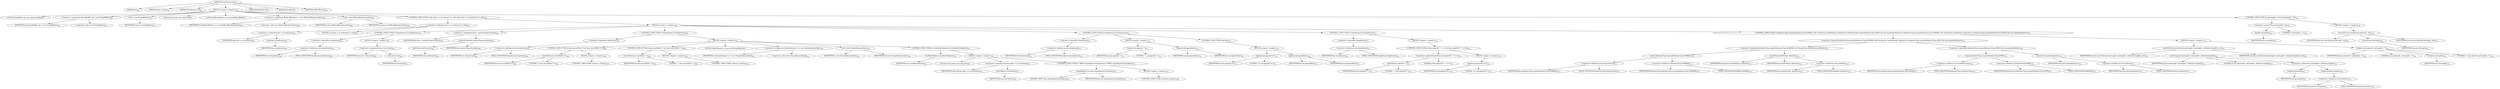 digraph "runStatements" {  
"744" [label = <(METHOD,runStatements)<SUB>483</SUB>> ]
"58" [label = <(PARAM,this)<SUB>483</SUB>> ]
"745" [label = <(PARAM,Reader reader)<SUB>483</SUB>> ]
"746" [label = <(PARAM,PrintStream out)<SUB>483</SUB>> ]
"747" [label = <(BLOCK,&lt;empty&gt;,&lt;empty&gt;)<SUB>484</SUB>> ]
"54" [label = <(LOCAL,StringBuffer sql: java.lang.StringBuffer)> ]
"748" [label = <(&lt;operator&gt;.assignment,StringBuffer sql = new StringBuffer())<SUB>485</SUB>> ]
"749" [label = <(IDENTIFIER,sql,StringBuffer sql = new StringBuffer())<SUB>485</SUB>> ]
"750" [label = <(&lt;operator&gt;.alloc,new StringBuffer())<SUB>485</SUB>> ]
"751" [label = <(&lt;init&gt;,new StringBuffer())<SUB>485</SUB>> ]
"53" [label = <(IDENTIFIER,sql,new StringBuffer())<SUB>485</SUB>> ]
"752" [label = <(LOCAL,String line: java.lang.String)> ]
"56" [label = <(LOCAL,BufferedReader in: java.io.BufferedReader)> ]
"753" [label = <(&lt;operator&gt;.assignment,BufferedReader in = new BufferedReader(reader))<SUB>488</SUB>> ]
"754" [label = <(IDENTIFIER,in,BufferedReader in = new BufferedReader(reader))<SUB>488</SUB>> ]
"755" [label = <(&lt;operator&gt;.alloc,new BufferedReader(reader))<SUB>488</SUB>> ]
"756" [label = <(&lt;init&gt;,new BufferedReader(reader))<SUB>488</SUB>> ]
"55" [label = <(IDENTIFIER,in,new BufferedReader(reader))<SUB>488</SUB>> ]
"757" [label = <(IDENTIFIER,reader,new BufferedReader(reader))<SUB>488</SUB>> ]
"758" [label = <(CONTROL_STRUCTURE,while ((line = in.readLine()) != null),while ((line = in.readLine()) != null))<SUB>490</SUB>> ]
"759" [label = <(&lt;operator&gt;.notEquals,(line = in.readLine()) != null)<SUB>490</SUB>> ]
"760" [label = <(&lt;operator&gt;.assignment,line = in.readLine())<SUB>490</SUB>> ]
"761" [label = <(IDENTIFIER,line,line = in.readLine())<SUB>490</SUB>> ]
"762" [label = <(readLine,in.readLine())<SUB>490</SUB>> ]
"763" [label = <(IDENTIFIER,in,in.readLine())<SUB>490</SUB>> ]
"764" [label = <(LITERAL,null,(line = in.readLine()) != null)<SUB>490</SUB>> ]
"765" [label = <(BLOCK,&lt;empty&gt;,&lt;empty&gt;)<SUB>490</SUB>> ]
"766" [label = <(CONTROL_STRUCTURE,if (!keepformat),if (!keepformat))<SUB>491</SUB>> ]
"767" [label = <(&lt;operator&gt;.logicalNot,!keepformat)<SUB>491</SUB>> ]
"768" [label = <(&lt;operator&gt;.fieldAccess,this.keepformat)<SUB>491</SUB>> ]
"769" [label = <(IDENTIFIER,this,!keepformat)<SUB>491</SUB>> ]
"770" [label = <(FIELD_IDENTIFIER,keepformat,keepformat)<SUB>491</SUB>> ]
"771" [label = <(BLOCK,&lt;empty&gt;,&lt;empty&gt;)<SUB>491</SUB>> ]
"772" [label = <(&lt;operator&gt;.assignment,line = line.trim())<SUB>492</SUB>> ]
"773" [label = <(IDENTIFIER,line,line = line.trim())<SUB>492</SUB>> ]
"774" [label = <(trim,line.trim())<SUB>492</SUB>> ]
"775" [label = <(IDENTIFIER,line,line.trim())<SUB>492</SUB>> ]
"776" [label = <(&lt;operator&gt;.assignment,line = replaceProperties(line))<SUB>494</SUB>> ]
"777" [label = <(IDENTIFIER,line,line = replaceProperties(line))<SUB>494</SUB>> ]
"778" [label = <(replaceProperties,replaceProperties(line))<SUB>494</SUB>> ]
"779" [label = <(getProject,getProject())<SUB>494</SUB>> ]
"57" [label = <(IDENTIFIER,this,getProject())<SUB>494</SUB>> ]
"780" [label = <(IDENTIFIER,line,replaceProperties(line))<SUB>494</SUB>> ]
"781" [label = <(CONTROL_STRUCTURE,if (!keepformat),if (!keepformat))<SUB>495</SUB>> ]
"782" [label = <(&lt;operator&gt;.logicalNot,!keepformat)<SUB>495</SUB>> ]
"783" [label = <(&lt;operator&gt;.fieldAccess,this.keepformat)<SUB>495</SUB>> ]
"784" [label = <(IDENTIFIER,this,!keepformat)<SUB>495</SUB>> ]
"785" [label = <(FIELD_IDENTIFIER,keepformat,keepformat)<SUB>495</SUB>> ]
"786" [label = <(BLOCK,&lt;empty&gt;,&lt;empty&gt;)<SUB>495</SUB>> ]
"787" [label = <(CONTROL_STRUCTURE,if (line.startsWith(&quot;//&quot;)),if (line.startsWith(&quot;//&quot;)))<SUB>496</SUB>> ]
"788" [label = <(startsWith,line.startsWith(&quot;//&quot;))<SUB>496</SUB>> ]
"789" [label = <(IDENTIFIER,line,line.startsWith(&quot;//&quot;))<SUB>496</SUB>> ]
"790" [label = <(LITERAL,&quot;//&quot;,line.startsWith(&quot;//&quot;))<SUB>496</SUB>> ]
"791" [label = <(BLOCK,&lt;empty&gt;,&lt;empty&gt;)<SUB>496</SUB>> ]
"792" [label = <(CONTROL_STRUCTURE,continue;,continue;)<SUB>497</SUB>> ]
"793" [label = <(CONTROL_STRUCTURE,if (line.startsWith(&quot;--&quot;)),if (line.startsWith(&quot;--&quot;)))<SUB>499</SUB>> ]
"794" [label = <(startsWith,line.startsWith(&quot;--&quot;))<SUB>499</SUB>> ]
"795" [label = <(IDENTIFIER,line,line.startsWith(&quot;--&quot;))<SUB>499</SUB>> ]
"796" [label = <(LITERAL,&quot;--&quot;,line.startsWith(&quot;--&quot;))<SUB>499</SUB>> ]
"797" [label = <(BLOCK,&lt;empty&gt;,&lt;empty&gt;)<SUB>499</SUB>> ]
"798" [label = <(CONTROL_STRUCTURE,continue;,continue;)<SUB>500</SUB>> ]
"60" [label = <(LOCAL,StringTokenizer st: java.util.StringTokenizer)> ]
"799" [label = <(&lt;operator&gt;.assignment,StringTokenizer st = new StringTokenizer(line))<SUB>502</SUB>> ]
"800" [label = <(IDENTIFIER,st,StringTokenizer st = new StringTokenizer(line))<SUB>502</SUB>> ]
"801" [label = <(&lt;operator&gt;.alloc,new StringTokenizer(line))<SUB>502</SUB>> ]
"802" [label = <(&lt;init&gt;,new StringTokenizer(line))<SUB>502</SUB>> ]
"59" [label = <(IDENTIFIER,st,new StringTokenizer(line))<SUB>502</SUB>> ]
"803" [label = <(IDENTIFIER,line,new StringTokenizer(line))<SUB>502</SUB>> ]
"804" [label = <(CONTROL_STRUCTURE,if (st.hasMoreTokens()),if (st.hasMoreTokens()))<SUB>503</SUB>> ]
"805" [label = <(hasMoreTokens,st.hasMoreTokens())<SUB>503</SUB>> ]
"806" [label = <(IDENTIFIER,st,st.hasMoreTokens())<SUB>503</SUB>> ]
"807" [label = <(BLOCK,&lt;empty&gt;,&lt;empty&gt;)<SUB>503</SUB>> ]
"808" [label = <(LOCAL,String token: java.lang.String)> ]
"809" [label = <(&lt;operator&gt;.assignment,String token = st.nextToken())<SUB>504</SUB>> ]
"810" [label = <(IDENTIFIER,token,String token = st.nextToken())<SUB>504</SUB>> ]
"811" [label = <(nextToken,st.nextToken())<SUB>504</SUB>> ]
"812" [label = <(IDENTIFIER,st,st.nextToken())<SUB>504</SUB>> ]
"813" [label = <(CONTROL_STRUCTURE,if (&quot;REM&quot;.equalsIgnoreCase(token)),if (&quot;REM&quot;.equalsIgnoreCase(token)))<SUB>505</SUB>> ]
"814" [label = <(equalsIgnoreCase,this.equalsIgnoreCase(token))<SUB>505</SUB>> ]
"815" [label = <(LITERAL,&quot;REM&quot;,this.equalsIgnoreCase(token))<SUB>505</SUB>> ]
"816" [label = <(IDENTIFIER,token,this.equalsIgnoreCase(token))<SUB>505</SUB>> ]
"817" [label = <(BLOCK,&lt;empty&gt;,&lt;empty&gt;)<SUB>505</SUB>> ]
"818" [label = <(CONTROL_STRUCTURE,continue;,continue;)<SUB>506</SUB>> ]
"819" [label = <(CONTROL_STRUCTURE,if (!keepformat),if (!keepformat))<SUB>511</SUB>> ]
"820" [label = <(&lt;operator&gt;.logicalNot,!keepformat)<SUB>511</SUB>> ]
"821" [label = <(&lt;operator&gt;.fieldAccess,this.keepformat)<SUB>511</SUB>> ]
"822" [label = <(IDENTIFIER,this,!keepformat)<SUB>511</SUB>> ]
"823" [label = <(FIELD_IDENTIFIER,keepformat,keepformat)<SUB>511</SUB>> ]
"824" [label = <(BLOCK,&lt;empty&gt;,&lt;empty&gt;)<SUB>511</SUB>> ]
"825" [label = <(append,sql.append(&quot; &quot;))<SUB>512</SUB>> ]
"826" [label = <(IDENTIFIER,sql,sql.append(&quot; &quot;))<SUB>512</SUB>> ]
"827" [label = <(LITERAL,&quot; &quot;,sql.append(&quot; &quot;))<SUB>512</SUB>> ]
"828" [label = <(append,sql.append(line))<SUB>513</SUB>> ]
"829" [label = <(IDENTIFIER,sql,sql.append(line))<SUB>513</SUB>> ]
"830" [label = <(IDENTIFIER,line,sql.append(line))<SUB>513</SUB>> ]
"831" [label = <(CONTROL_STRUCTURE,else,else)<SUB>514</SUB>> ]
"832" [label = <(BLOCK,&lt;empty&gt;,&lt;empty&gt;)<SUB>514</SUB>> ]
"833" [label = <(append,sql.append(&quot;\n&quot;))<SUB>515</SUB>> ]
"834" [label = <(IDENTIFIER,sql,sql.append(&quot;\n&quot;))<SUB>515</SUB>> ]
"835" [label = <(LITERAL,&quot;\n&quot;,sql.append(&quot;\n&quot;))<SUB>515</SUB>> ]
"836" [label = <(append,sql.append(line))<SUB>516</SUB>> ]
"837" [label = <(IDENTIFIER,sql,sql.append(line))<SUB>516</SUB>> ]
"838" [label = <(IDENTIFIER,line,sql.append(line))<SUB>516</SUB>> ]
"839" [label = <(CONTROL_STRUCTURE,if (!keepformat),if (!keepformat))<SUB>522</SUB>> ]
"840" [label = <(&lt;operator&gt;.logicalNot,!keepformat)<SUB>522</SUB>> ]
"841" [label = <(&lt;operator&gt;.fieldAccess,this.keepformat)<SUB>522</SUB>> ]
"842" [label = <(IDENTIFIER,this,!keepformat)<SUB>522</SUB>> ]
"843" [label = <(FIELD_IDENTIFIER,keepformat,keepformat)<SUB>522</SUB>> ]
"844" [label = <(BLOCK,&lt;empty&gt;,&lt;empty&gt;)<SUB>522</SUB>> ]
"845" [label = <(CONTROL_STRUCTURE,if (line.indexOf(&quot;--&quot;) &gt;= 0),if (line.indexOf(&quot;--&quot;) &gt;= 0))<SUB>523</SUB>> ]
"846" [label = <(&lt;operator&gt;.greaterEqualsThan,line.indexOf(&quot;--&quot;) &gt;= 0)<SUB>523</SUB>> ]
"847" [label = <(indexOf,line.indexOf(&quot;--&quot;))<SUB>523</SUB>> ]
"848" [label = <(IDENTIFIER,line,line.indexOf(&quot;--&quot;))<SUB>523</SUB>> ]
"849" [label = <(LITERAL,&quot;--&quot;,line.indexOf(&quot;--&quot;))<SUB>523</SUB>> ]
"850" [label = <(LITERAL,0,line.indexOf(&quot;--&quot;) &gt;= 0)<SUB>523</SUB>> ]
"851" [label = <(BLOCK,&lt;empty&gt;,&lt;empty&gt;)<SUB>523</SUB>> ]
"852" [label = <(append,sql.append(&quot;\n&quot;))<SUB>524</SUB>> ]
"853" [label = <(IDENTIFIER,sql,sql.append(&quot;\n&quot;))<SUB>524</SUB>> ]
"854" [label = <(LITERAL,&quot;\n&quot;,sql.append(&quot;\n&quot;))<SUB>524</SUB>> ]
"855" [label = <(CONTROL_STRUCTURE,if ((delimiterType.equals(DelimiterType.NORMAL) &amp;&amp; StringUtils.endsWith(sql, delimiter)) || (delimiterType.equals(DelimiterType.ROW) &amp;&amp; line.equals(delimiter))),if ((delimiterType.equals(DelimiterType.NORMAL) &amp;&amp; StringUtils.endsWith(sql, delimiter)) || (delimiterType.equals(DelimiterType.ROW) &amp;&amp; line.equals(delimiter))))<SUB>527</SUB>> ]
"856" [label = <(&lt;operator&gt;.logicalOr,(delimiterType.equals(DelimiterType.NORMAL) &amp;&amp; StringUtils.endsWith(sql, delimiter)) || (delimiterType.equals(DelimiterType.ROW) &amp;&amp; line.equals(delimiter)))<SUB>527</SUB>> ]
"857" [label = <(&lt;operator&gt;.logicalAnd,delimiterType.equals(DelimiterType.NORMAL) &amp;&amp; StringUtils.endsWith(sql, delimiter))<SUB>527</SUB>> ]
"858" [label = <(equals,delimiterType.equals(DelimiterType.NORMAL))<SUB>527</SUB>> ]
"859" [label = <(&lt;operator&gt;.fieldAccess,this.delimiterType)<SUB>527</SUB>> ]
"860" [label = <(IDENTIFIER,this,delimiterType.equals(DelimiterType.NORMAL))<SUB>527</SUB>> ]
"861" [label = <(FIELD_IDENTIFIER,delimiterType,delimiterType)<SUB>527</SUB>> ]
"862" [label = <(&lt;operator&gt;.fieldAccess,DelimiterType.NORMAL)<SUB>527</SUB>> ]
"863" [label = <(IDENTIFIER,DelimiterType,delimiterType.equals(DelimiterType.NORMAL))<SUB>527</SUB>> ]
"864" [label = <(FIELD_IDENTIFIER,NORMAL,NORMAL)<SUB>527</SUB>> ]
"865" [label = <(endsWith,endsWith(sql, delimiter))<SUB>528</SUB>> ]
"866" [label = <(IDENTIFIER,StringUtils,endsWith(sql, delimiter))<SUB>528</SUB>> ]
"867" [label = <(IDENTIFIER,sql,endsWith(sql, delimiter))<SUB>528</SUB>> ]
"868" [label = <(&lt;operator&gt;.fieldAccess,this.delimiter)<SUB>528</SUB>> ]
"869" [label = <(IDENTIFIER,this,endsWith(sql, delimiter))<SUB>528</SUB>> ]
"870" [label = <(FIELD_IDENTIFIER,delimiter,delimiter)<SUB>528</SUB>> ]
"871" [label = <(&lt;operator&gt;.logicalAnd,delimiterType.equals(DelimiterType.ROW) &amp;&amp; line.equals(delimiter))<SUB>530</SUB>> ]
"872" [label = <(equals,delimiterType.equals(DelimiterType.ROW))<SUB>530</SUB>> ]
"873" [label = <(&lt;operator&gt;.fieldAccess,this.delimiterType)<SUB>530</SUB>> ]
"874" [label = <(IDENTIFIER,this,delimiterType.equals(DelimiterType.ROW))<SUB>530</SUB>> ]
"875" [label = <(FIELD_IDENTIFIER,delimiterType,delimiterType)<SUB>530</SUB>> ]
"876" [label = <(&lt;operator&gt;.fieldAccess,DelimiterType.ROW)<SUB>530</SUB>> ]
"877" [label = <(IDENTIFIER,DelimiterType,delimiterType.equals(DelimiterType.ROW))<SUB>530</SUB>> ]
"878" [label = <(FIELD_IDENTIFIER,ROW,ROW)<SUB>530</SUB>> ]
"879" [label = <(equals,line.equals(delimiter))<SUB>531</SUB>> ]
"880" [label = <(IDENTIFIER,line,line.equals(delimiter))<SUB>531</SUB>> ]
"881" [label = <(&lt;operator&gt;.fieldAccess,this.delimiter)<SUB>531</SUB>> ]
"882" [label = <(IDENTIFIER,this,line.equals(delimiter))<SUB>531</SUB>> ]
"883" [label = <(FIELD_IDENTIFIER,delimiter,delimiter)<SUB>531</SUB>> ]
"884" [label = <(BLOCK,&lt;empty&gt;,&lt;empty&gt;)<SUB>531</SUB>> ]
"885" [label = <(execSQL,this.execSQL(sql.substring(0, sql.length() - delimiter.length()), out))<SUB>532</SUB>> ]
"61" [label = <(IDENTIFIER,this,this.execSQL(sql.substring(0, sql.length() - delimiter.length()), out))<SUB>532</SUB>> ]
"886" [label = <(substring,sql.substring(0, sql.length() - delimiter.length()))<SUB>532</SUB>> ]
"887" [label = <(IDENTIFIER,sql,sql.substring(0, sql.length() - delimiter.length()))<SUB>532</SUB>> ]
"888" [label = <(LITERAL,0,sql.substring(0, sql.length() - delimiter.length()))<SUB>532</SUB>> ]
"889" [label = <(&lt;operator&gt;.subtraction,sql.length() - delimiter.length())<SUB>532</SUB>> ]
"890" [label = <(length,sql.length())<SUB>532</SUB>> ]
"891" [label = <(IDENTIFIER,sql,sql.length())<SUB>532</SUB>> ]
"892" [label = <(length,delimiter.length())<SUB>532</SUB>> ]
"893" [label = <(&lt;operator&gt;.fieldAccess,this.delimiter)<SUB>532</SUB>> ]
"894" [label = <(IDENTIFIER,this,delimiter.length())<SUB>532</SUB>> ]
"895" [label = <(FIELD_IDENTIFIER,delimiter,delimiter)<SUB>532</SUB>> ]
"896" [label = <(IDENTIFIER,out,this.execSQL(sql.substring(0, sql.length() - delimiter.length()), out))<SUB>533</SUB>> ]
"897" [label = <(replace,sql.replace(0, sql.length(), &quot;&quot;))<SUB>534</SUB>> ]
"898" [label = <(IDENTIFIER,sql,sql.replace(0, sql.length(), &quot;&quot;))<SUB>534</SUB>> ]
"899" [label = <(LITERAL,0,sql.replace(0, sql.length(), &quot;&quot;))<SUB>534</SUB>> ]
"900" [label = <(length,sql.length())<SUB>534</SUB>> ]
"901" [label = <(IDENTIFIER,sql,sql.length())<SUB>534</SUB>> ]
"902" [label = <(LITERAL,&quot;&quot;,sql.replace(0, sql.length(), &quot;&quot;))<SUB>534</SUB>> ]
"903" [label = <(CONTROL_STRUCTURE,if (sql.length() &gt; 0),if (sql.length() &gt; 0))<SUB>538</SUB>> ]
"904" [label = <(&lt;operator&gt;.greaterThan,sql.length() &gt; 0)<SUB>538</SUB>> ]
"905" [label = <(length,sql.length())<SUB>538</SUB>> ]
"906" [label = <(IDENTIFIER,sql,sql.length())<SUB>538</SUB>> ]
"907" [label = <(LITERAL,0,sql.length() &gt; 0)<SUB>538</SUB>> ]
"908" [label = <(BLOCK,&lt;empty&gt;,&lt;empty&gt;)<SUB>538</SUB>> ]
"909" [label = <(execSQL,this.execSQL(sql.toString(), out))<SUB>539</SUB>> ]
"62" [label = <(IDENTIFIER,this,this.execSQL(sql.toString(), out))<SUB>539</SUB>> ]
"910" [label = <(toString,sql.toString())<SUB>539</SUB>> ]
"911" [label = <(IDENTIFIER,sql,sql.toString())<SUB>539</SUB>> ]
"912" [label = <(IDENTIFIER,out,this.execSQL(sql.toString(), out))<SUB>539</SUB>> ]
"913" [label = <(MODIFIER,PROTECTED)> ]
"914" [label = <(MODIFIER,VIRTUAL)> ]
"915" [label = <(METHOD_RETURN,void)<SUB>483</SUB>> ]
  "744" -> "58" 
  "744" -> "745" 
  "744" -> "746" 
  "744" -> "747" 
  "744" -> "913" 
  "744" -> "914" 
  "744" -> "915" 
  "747" -> "54" 
  "747" -> "748" 
  "747" -> "751" 
  "747" -> "752" 
  "747" -> "56" 
  "747" -> "753" 
  "747" -> "756" 
  "747" -> "758" 
  "747" -> "903" 
  "748" -> "749" 
  "748" -> "750" 
  "751" -> "53" 
  "753" -> "754" 
  "753" -> "755" 
  "756" -> "55" 
  "756" -> "757" 
  "758" -> "759" 
  "758" -> "765" 
  "759" -> "760" 
  "759" -> "764" 
  "760" -> "761" 
  "760" -> "762" 
  "762" -> "763" 
  "765" -> "766" 
  "765" -> "776" 
  "765" -> "781" 
  "765" -> "819" 
  "765" -> "839" 
  "765" -> "855" 
  "766" -> "767" 
  "766" -> "771" 
  "767" -> "768" 
  "768" -> "769" 
  "768" -> "770" 
  "771" -> "772" 
  "772" -> "773" 
  "772" -> "774" 
  "774" -> "775" 
  "776" -> "777" 
  "776" -> "778" 
  "778" -> "779" 
  "778" -> "780" 
  "779" -> "57" 
  "781" -> "782" 
  "781" -> "786" 
  "782" -> "783" 
  "783" -> "784" 
  "783" -> "785" 
  "786" -> "787" 
  "786" -> "793" 
  "786" -> "60" 
  "786" -> "799" 
  "786" -> "802" 
  "786" -> "804" 
  "787" -> "788" 
  "787" -> "791" 
  "788" -> "789" 
  "788" -> "790" 
  "791" -> "792" 
  "793" -> "794" 
  "793" -> "797" 
  "794" -> "795" 
  "794" -> "796" 
  "797" -> "798" 
  "799" -> "800" 
  "799" -> "801" 
  "802" -> "59" 
  "802" -> "803" 
  "804" -> "805" 
  "804" -> "807" 
  "805" -> "806" 
  "807" -> "808" 
  "807" -> "809" 
  "807" -> "813" 
  "809" -> "810" 
  "809" -> "811" 
  "811" -> "812" 
  "813" -> "814" 
  "813" -> "817" 
  "814" -> "815" 
  "814" -> "816" 
  "817" -> "818" 
  "819" -> "820" 
  "819" -> "824" 
  "819" -> "831" 
  "820" -> "821" 
  "821" -> "822" 
  "821" -> "823" 
  "824" -> "825" 
  "824" -> "828" 
  "825" -> "826" 
  "825" -> "827" 
  "828" -> "829" 
  "828" -> "830" 
  "831" -> "832" 
  "832" -> "833" 
  "832" -> "836" 
  "833" -> "834" 
  "833" -> "835" 
  "836" -> "837" 
  "836" -> "838" 
  "839" -> "840" 
  "839" -> "844" 
  "840" -> "841" 
  "841" -> "842" 
  "841" -> "843" 
  "844" -> "845" 
  "845" -> "846" 
  "845" -> "851" 
  "846" -> "847" 
  "846" -> "850" 
  "847" -> "848" 
  "847" -> "849" 
  "851" -> "852" 
  "852" -> "853" 
  "852" -> "854" 
  "855" -> "856" 
  "855" -> "884" 
  "856" -> "857" 
  "856" -> "871" 
  "857" -> "858" 
  "857" -> "865" 
  "858" -> "859" 
  "858" -> "862" 
  "859" -> "860" 
  "859" -> "861" 
  "862" -> "863" 
  "862" -> "864" 
  "865" -> "866" 
  "865" -> "867" 
  "865" -> "868" 
  "868" -> "869" 
  "868" -> "870" 
  "871" -> "872" 
  "871" -> "879" 
  "872" -> "873" 
  "872" -> "876" 
  "873" -> "874" 
  "873" -> "875" 
  "876" -> "877" 
  "876" -> "878" 
  "879" -> "880" 
  "879" -> "881" 
  "881" -> "882" 
  "881" -> "883" 
  "884" -> "885" 
  "884" -> "897" 
  "885" -> "61" 
  "885" -> "886" 
  "885" -> "896" 
  "886" -> "887" 
  "886" -> "888" 
  "886" -> "889" 
  "889" -> "890" 
  "889" -> "892" 
  "890" -> "891" 
  "892" -> "893" 
  "893" -> "894" 
  "893" -> "895" 
  "897" -> "898" 
  "897" -> "899" 
  "897" -> "900" 
  "897" -> "902" 
  "900" -> "901" 
  "903" -> "904" 
  "903" -> "908" 
  "904" -> "905" 
  "904" -> "907" 
  "905" -> "906" 
  "908" -> "909" 
  "909" -> "62" 
  "909" -> "910" 
  "909" -> "912" 
  "910" -> "911" 
}
